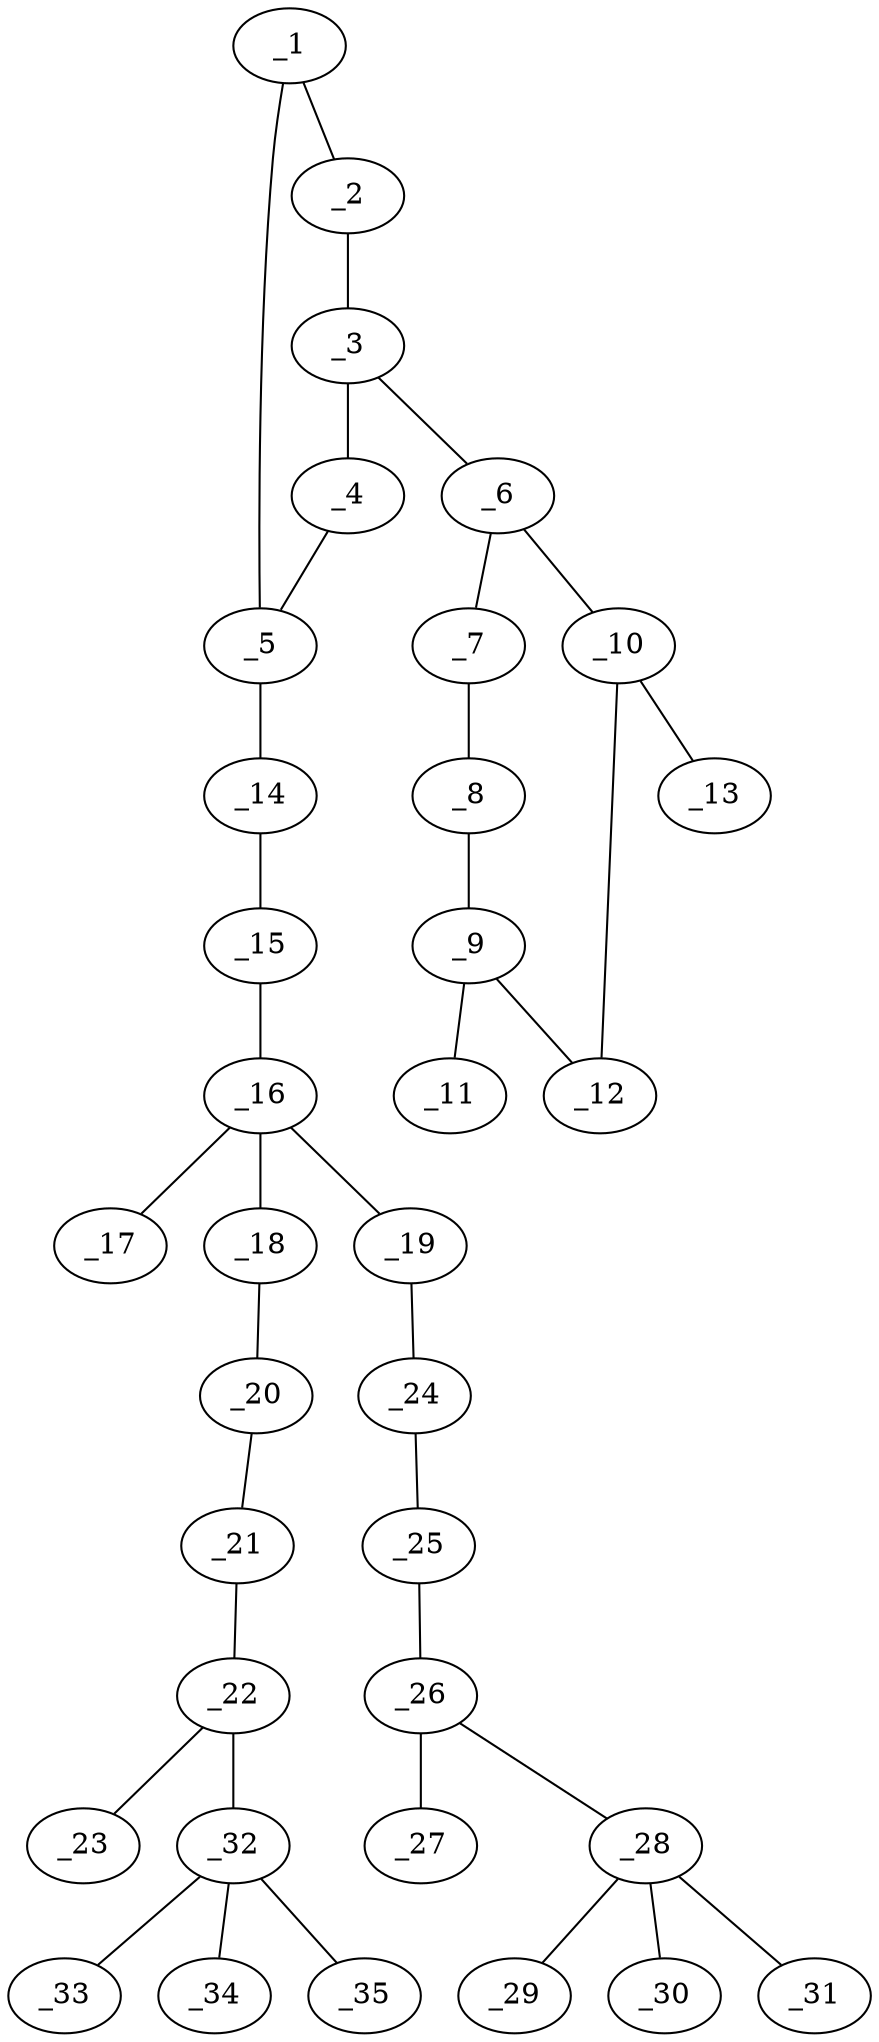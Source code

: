 graph molid685583 {
	_1	 [charge=0,
		chem=1,
		symbol="C  ",
		x="5.5277",
		y="-1.028"];
	_2	 [charge=0,
		chem=1,
		symbol="C  ",
		x="5.8367",
		y="-1.979"];
	_1 -- _2	 [valence=1];
	_5	 [charge=0,
		chem=1,
		symbol="C  ",
		x="4.5277",
		y="-1.028"];
	_1 -- _5	 [valence=1];
	_3	 [charge=0,
		chem=1,
		symbol="C  ",
		x="5.0277",
		y="-2.5668"];
	_2 -- _3	 [valence=1];
	_4	 [charge=0,
		chem=2,
		symbol="O  ",
		x="4.2187",
		y="-1.979"];
	_3 -- _4	 [valence=1];
	_6	 [charge=0,
		chem=4,
		symbol="N  ",
		x="5.0277",
		y="-3.5668"];
	_3 -- _6	 [valence=1];
	_4 -- _5	 [valence=1];
	_14	 [charge=0,
		chem=1,
		symbol="C  ",
		x="3.9399",
		y="-0.2189"];
	_5 -- _14	 [valence=1];
	_7	 [charge=0,
		chem=1,
		symbol="C  ",
		x="5.8937",
		y="-4.0668"];
	_6 -- _7	 [valence=1];
	_10	 [charge=0,
		chem=1,
		symbol="C  ",
		x="4.1617",
		y="-4.0668"];
	_6 -- _10	 [valence=1];
	_8	 [charge=0,
		chem=1,
		symbol="C  ",
		x="5.8937",
		y="-5.0668"];
	_7 -- _8	 [valence=2];
	_9	 [charge=0,
		chem=1,
		symbol="C  ",
		x="5.0277",
		y="-5.5668"];
	_8 -- _9	 [valence=1];
	_11	 [charge=0,
		chem=2,
		symbol="O  ",
		x="5.0277",
		y="-6.5668"];
	_9 -- _11	 [valence=2];
	_12	 [charge=0,
		chem=4,
		symbol="N  ",
		x="4.1617",
		y="-5.0668"];
	_9 -- _12	 [valence=1];
	_10 -- _12	 [valence=1];
	_13	 [charge=0,
		chem=2,
		symbol="O  ",
		x="3.2956",
		y="-3.5668"];
	_10 -- _13	 [valence=2];
	_15	 [charge=0,
		chem=2,
		symbol="O  ",
		x="4.3467",
		y="0.6946"];
	_14 -- _15	 [valence=1];
	_16	 [charge=0,
		chem=6,
		symbol="P  ",
		x="3.7589",
		y="1.5036"];
	_15 -- _16	 [valence=1];
	_17	 [charge=0,
		chem=2,
		symbol="O  ",
		x="2.9499",
		y="0.9158"];
	_16 -- _17	 [valence=2];
	_18	 [charge=0,
		chem=2,
		symbol="O  ",
		x="3.1711",
		y="2.3127"];
	_16 -- _18	 [valence=1];
	_19	 [charge=0,
		chem=2,
		symbol="O  ",
		x="4.5679",
		y="2.0914"];
	_16 -- _19	 [valence=1];
	_20	 [charge=0,
		chem=1,
		symbol="C  ",
		x="3.5778",
		y="3.2262"];
	_18 -- _20	 [valence=1];
	_24	 [charge=0,
		chem=1,
		symbol="C  ",
		x="5.4814",
		y="1.6847"];
	_19 -- _24	 [valence=1];
	_21	 [charge=0,
		chem=2,
		symbol="O  ",
		x="2.9901",
		y="4.0352"];
	_20 -- _21	 [valence=1];
	_22	 [charge=0,
		chem=1,
		symbol="C  ",
		x="3.3968",
		y="4.9488"];
	_21 -- _22	 [valence=1];
	_23	 [charge=0,
		chem=2,
		symbol="O  ",
		x="4.3913",
		y="5.0533"];
	_22 -- _23	 [valence=2];
	_32	 [charge=0,
		chem=1,
		symbol="C  ",
		x="2.809",
		y="5.7578"];
	_22 -- _32	 [valence=1];
	_25	 [charge=0,
		chem=2,
		symbol="O  ",
		x="6.2905",
		y="2.2725"];
	_24 -- _25	 [valence=1];
	_26	 [charge=0,
		chem=1,
		symbol="C  ",
		x="7.204",
		y="1.8657"];
	_25 -- _26	 [valence=1];
	_27	 [charge=0,
		chem=2,
		symbol="O  ",
		x="7.3085",
		y="0.8712"];
	_26 -- _27	 [valence=2];
	_28	 [charge=0,
		chem=1,
		symbol="C  ",
		x="8.013",
		y="2.4535"];
	_26 -- _28	 [valence=1];
	_29	 [charge=0,
		chem=1,
		symbol="C  ",
		x="8.822",
		y="3.0413"];
	_28 -- _29	 [valence=1];
	_30	 [charge=0,
		chem=1,
		symbol="C  ",
		x="7.4252",
		y="3.2625"];
	_28 -- _30	 [valence=1];
	_31	 [charge=0,
		chem=1,
		symbol="C  ",
		x="8.6008",
		y="1.6445"];
	_28 -- _31	 [valence=1];
	_33	 [charge=0,
		chem=1,
		symbol="C  ",
		x="2.2212",
		y="6.5668"];
	_32 -- _33	 [valence=1];
	_34	 [charge=0,
		chem=1,
		symbol="C  ",
		x=2,
		y="5.17"];
	_32 -- _34	 [valence=1];
	_35	 [charge=0,
		chem=1,
		symbol="C  ",
		x="3.618",
		y="6.3456"];
	_32 -- _35	 [valence=1];
}
